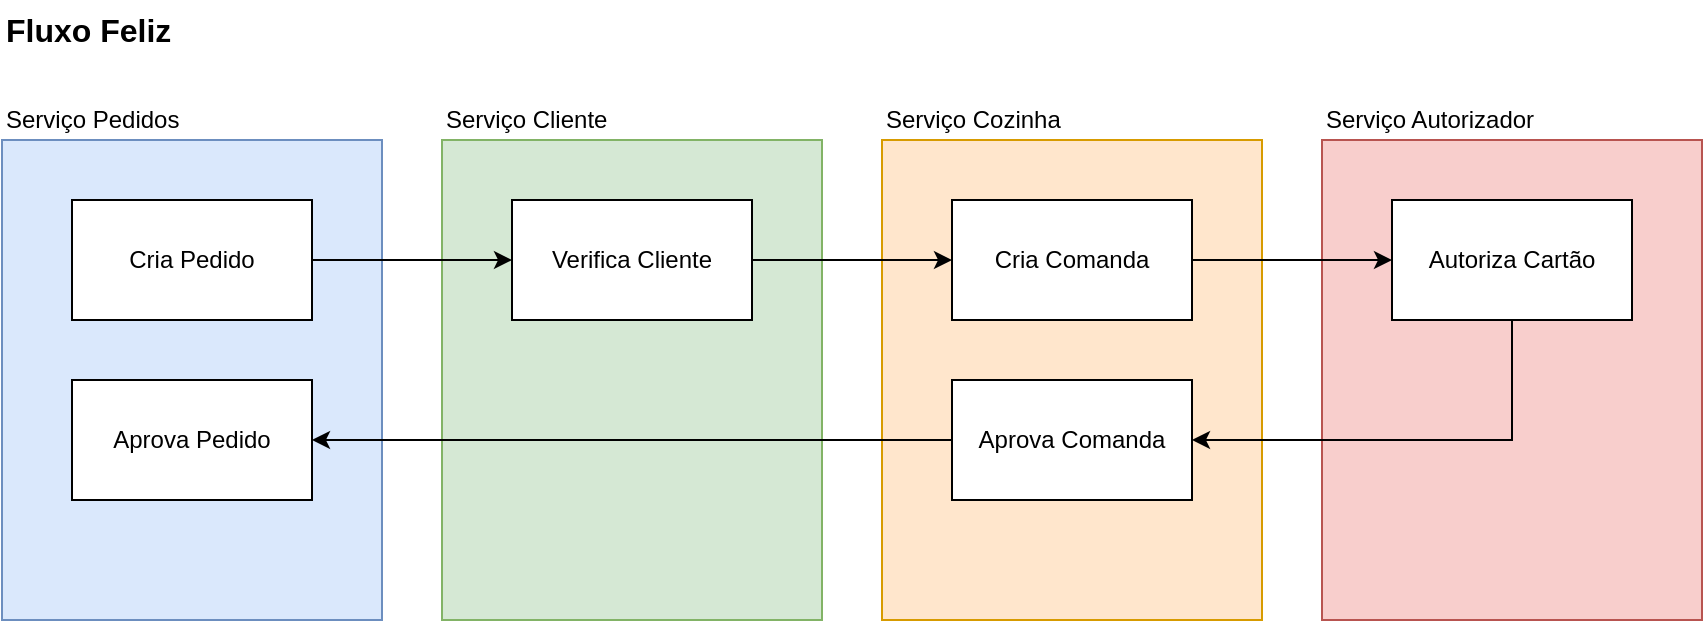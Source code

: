 <mxfile version="24.3.0" type="google">
  <diagram name="Página-1" id="J17Znx-erar25TnJhAiI">
    <mxGraphModel grid="1" page="1" gridSize="10" guides="1" tooltips="1" connect="1" arrows="1" fold="1" pageScale="1" pageWidth="827" pageHeight="1169" math="0" shadow="0">
      <root>
        <mxCell id="0" />
        <mxCell id="1" parent="0" />
        <mxCell id="IiYLuyDY6mluZriZa4J0-8" value="" style="rounded=0;whiteSpace=wrap;html=1;fillColor=#dae8fc;strokeColor=#6c8ebf;" vertex="1" parent="1">
          <mxGeometry x="40" y="120" width="190" height="240" as="geometry" />
        </mxCell>
        <mxCell id="IiYLuyDY6mluZriZa4J0-10" value="" style="rounded=0;whiteSpace=wrap;html=1;fillColor=#d5e8d4;strokeColor=#82b366;" vertex="1" parent="1">
          <mxGeometry x="260" y="120" width="190" height="240" as="geometry" />
        </mxCell>
        <mxCell id="IiYLuyDY6mluZriZa4J0-13" value="" style="rounded=0;whiteSpace=wrap;html=1;fillColor=#ffe6cc;strokeColor=#d79b00;" vertex="1" parent="1">
          <mxGeometry x="480" y="120" width="190" height="240" as="geometry" />
        </mxCell>
        <mxCell id="IiYLuyDY6mluZriZa4J0-16" value="" style="rounded=0;whiteSpace=wrap;html=1;fillColor=#f8cecc;strokeColor=#b85450;" vertex="1" parent="1">
          <mxGeometry x="700" y="120" width="190" height="240" as="geometry" />
        </mxCell>
        <mxCell id="IiYLuyDY6mluZriZa4J0-19" style="edgeStyle=orthogonalEdgeStyle;rounded=0;orthogonalLoop=1;jettySize=auto;html=1;" edge="1" parent="1" source="IiYLuyDY6mluZriZa4J0-1" target="IiYLuyDY6mluZriZa4J0-11">
          <mxGeometry relative="1" as="geometry" />
        </mxCell>
        <mxCell id="IiYLuyDY6mluZriZa4J0-1" value="Cria Pedido" style="rounded=0;whiteSpace=wrap;html=1;" vertex="1" parent="1">
          <mxGeometry x="75" y="150" width="120" height="60" as="geometry" />
        </mxCell>
        <mxCell id="IiYLuyDY6mluZriZa4J0-9" value="Serviço Pedidos" style="text;html=1;align=left;verticalAlign=middle;whiteSpace=wrap;rounded=0;" vertex="1" parent="1">
          <mxGeometry x="40" y="100" width="120" height="20" as="geometry" />
        </mxCell>
        <mxCell id="IiYLuyDY6mluZriZa4J0-20" style="edgeStyle=orthogonalEdgeStyle;rounded=0;orthogonalLoop=1;jettySize=auto;html=1;" edge="1" parent="1" source="IiYLuyDY6mluZriZa4J0-11" target="IiYLuyDY6mluZriZa4J0-14">
          <mxGeometry relative="1" as="geometry" />
        </mxCell>
        <mxCell id="IiYLuyDY6mluZriZa4J0-11" value="Verifica Cliente" style="rounded=0;whiteSpace=wrap;html=1;" vertex="1" parent="1">
          <mxGeometry x="295" y="150" width="120" height="60" as="geometry" />
        </mxCell>
        <mxCell id="IiYLuyDY6mluZriZa4J0-12" value="Serviço Cliente" style="text;html=1;align=left;verticalAlign=middle;whiteSpace=wrap;rounded=0;" vertex="1" parent="1">
          <mxGeometry x="260" y="100" width="120" height="20" as="geometry" />
        </mxCell>
        <mxCell id="IiYLuyDY6mluZriZa4J0-21" style="edgeStyle=orthogonalEdgeStyle;rounded=0;orthogonalLoop=1;jettySize=auto;html=1;" edge="1" parent="1" source="IiYLuyDY6mluZriZa4J0-14" target="IiYLuyDY6mluZriZa4J0-17">
          <mxGeometry relative="1" as="geometry" />
        </mxCell>
        <mxCell id="IiYLuyDY6mluZriZa4J0-14" value="Cria Comanda" style="rounded=0;whiteSpace=wrap;html=1;" vertex="1" parent="1">
          <mxGeometry x="515" y="150" width="120" height="60" as="geometry" />
        </mxCell>
        <mxCell id="IiYLuyDY6mluZriZa4J0-15" value="Serviço Cozinha" style="text;html=1;align=left;verticalAlign=middle;whiteSpace=wrap;rounded=0;" vertex="1" parent="1">
          <mxGeometry x="480" y="100" width="120" height="20" as="geometry" />
        </mxCell>
        <mxCell id="IiYLuyDY6mluZriZa4J0-23" style="edgeStyle=orthogonalEdgeStyle;rounded=0;orthogonalLoop=1;jettySize=auto;html=1;entryX=1;entryY=0.5;entryDx=0;entryDy=0;exitX=0.5;exitY=1;exitDx=0;exitDy=0;" edge="1" parent="1" source="IiYLuyDY6mluZriZa4J0-17" target="IiYLuyDY6mluZriZa4J0-22">
          <mxGeometry relative="1" as="geometry" />
        </mxCell>
        <mxCell id="IiYLuyDY6mluZriZa4J0-17" value="Autoriza Cartão" style="rounded=0;whiteSpace=wrap;html=1;" vertex="1" parent="1">
          <mxGeometry x="735" y="150" width="120" height="60" as="geometry" />
        </mxCell>
        <mxCell id="IiYLuyDY6mluZriZa4J0-18" value="Serviço Autorizador" style="text;html=1;align=left;verticalAlign=middle;whiteSpace=wrap;rounded=0;" vertex="1" parent="1">
          <mxGeometry x="700" y="100" width="120" height="20" as="geometry" />
        </mxCell>
        <mxCell id="IiYLuyDY6mluZriZa4J0-25" style="edgeStyle=orthogonalEdgeStyle;rounded=0;orthogonalLoop=1;jettySize=auto;html=1;" edge="1" parent="1" source="IiYLuyDY6mluZriZa4J0-22" target="IiYLuyDY6mluZriZa4J0-24">
          <mxGeometry relative="1" as="geometry" />
        </mxCell>
        <mxCell id="IiYLuyDY6mluZriZa4J0-22" value="Aprova Comanda" style="rounded=0;whiteSpace=wrap;html=1;" vertex="1" parent="1">
          <mxGeometry x="515" y="240" width="120" height="60" as="geometry" />
        </mxCell>
        <mxCell id="IiYLuyDY6mluZriZa4J0-24" value="Aprova Pedido" style="rounded=0;whiteSpace=wrap;html=1;" vertex="1" parent="1">
          <mxGeometry x="75" y="240" width="120" height="60" as="geometry" />
        </mxCell>
        <mxCell id="IiYLuyDY6mluZriZa4J0-26" value="Fluxo Feliz" style="text;html=1;align=left;verticalAlign=middle;whiteSpace=wrap;rounded=0;fontSize=16;fontStyle=1" vertex="1" parent="1">
          <mxGeometry x="40" y="50" width="150" height="30" as="geometry" />
        </mxCell>
      </root>
    </mxGraphModel>
  </diagram>
</mxfile>
